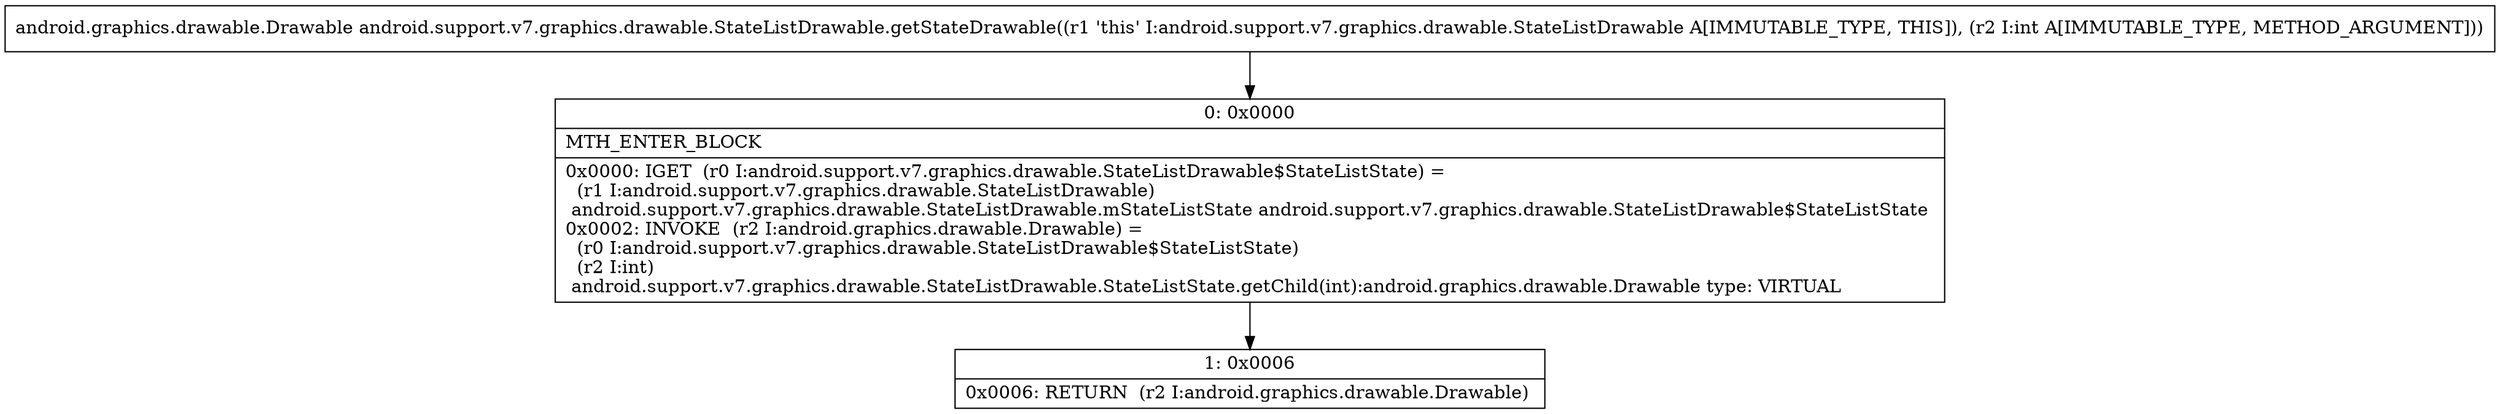 digraph "CFG forandroid.support.v7.graphics.drawable.StateListDrawable.getStateDrawable(I)Landroid\/graphics\/drawable\/Drawable;" {
Node_0 [shape=record,label="{0\:\ 0x0000|MTH_ENTER_BLOCK\l|0x0000: IGET  (r0 I:android.support.v7.graphics.drawable.StateListDrawable$StateListState) = \l  (r1 I:android.support.v7.graphics.drawable.StateListDrawable)\l android.support.v7.graphics.drawable.StateListDrawable.mStateListState android.support.v7.graphics.drawable.StateListDrawable$StateListState \l0x0002: INVOKE  (r2 I:android.graphics.drawable.Drawable) = \l  (r0 I:android.support.v7.graphics.drawable.StateListDrawable$StateListState)\l  (r2 I:int)\l android.support.v7.graphics.drawable.StateListDrawable.StateListState.getChild(int):android.graphics.drawable.Drawable type: VIRTUAL \l}"];
Node_1 [shape=record,label="{1\:\ 0x0006|0x0006: RETURN  (r2 I:android.graphics.drawable.Drawable) \l}"];
MethodNode[shape=record,label="{android.graphics.drawable.Drawable android.support.v7.graphics.drawable.StateListDrawable.getStateDrawable((r1 'this' I:android.support.v7.graphics.drawable.StateListDrawable A[IMMUTABLE_TYPE, THIS]), (r2 I:int A[IMMUTABLE_TYPE, METHOD_ARGUMENT])) }"];
MethodNode -> Node_0;
Node_0 -> Node_1;
}

